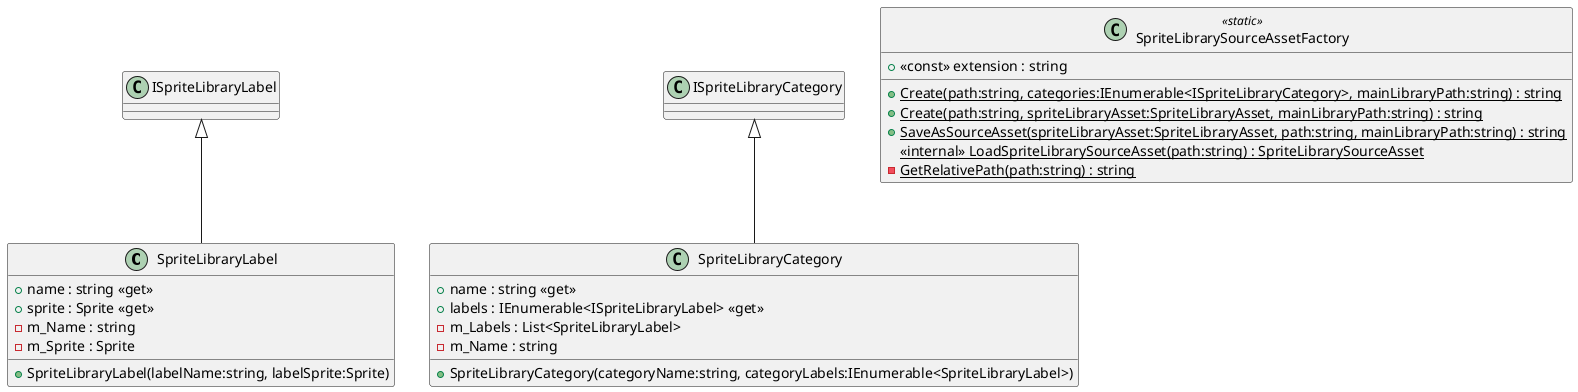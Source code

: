 @startuml
class SpriteLibraryLabel {
    + name : string <<get>>
    + sprite : Sprite <<get>>
    - m_Name : string
    - m_Sprite : Sprite
    + SpriteLibraryLabel(labelName:string, labelSprite:Sprite)
}
class SpriteLibraryCategory {
    + name : string <<get>>
    + labels : IEnumerable<ISpriteLibraryLabel> <<get>>
    - m_Labels : List<SpriteLibraryLabel>
    - m_Name : string
    + SpriteLibraryCategory(categoryName:string, categoryLabels:IEnumerable<SpriteLibraryLabel>)
}
class SpriteLibrarySourceAssetFactory <<static>> {
    + <<const>> extension : string
    + {static} Create(path:string, categories:IEnumerable<ISpriteLibraryCategory>, mainLibraryPath:string) : string
    + {static} Create(path:string, spriteLibraryAsset:SpriteLibraryAsset, mainLibraryPath:string) : string
    + {static} SaveAsSourceAsset(spriteLibraryAsset:SpriteLibraryAsset, path:string, mainLibraryPath:string) : string
    <<internal>> {static} LoadSpriteLibrarySourceAsset(path:string) : SpriteLibrarySourceAsset
    {static} - GetRelativePath(path:string) : string
}
ISpriteLibraryLabel <|-- SpriteLibraryLabel
ISpriteLibraryCategory <|-- SpriteLibraryCategory
@enduml
